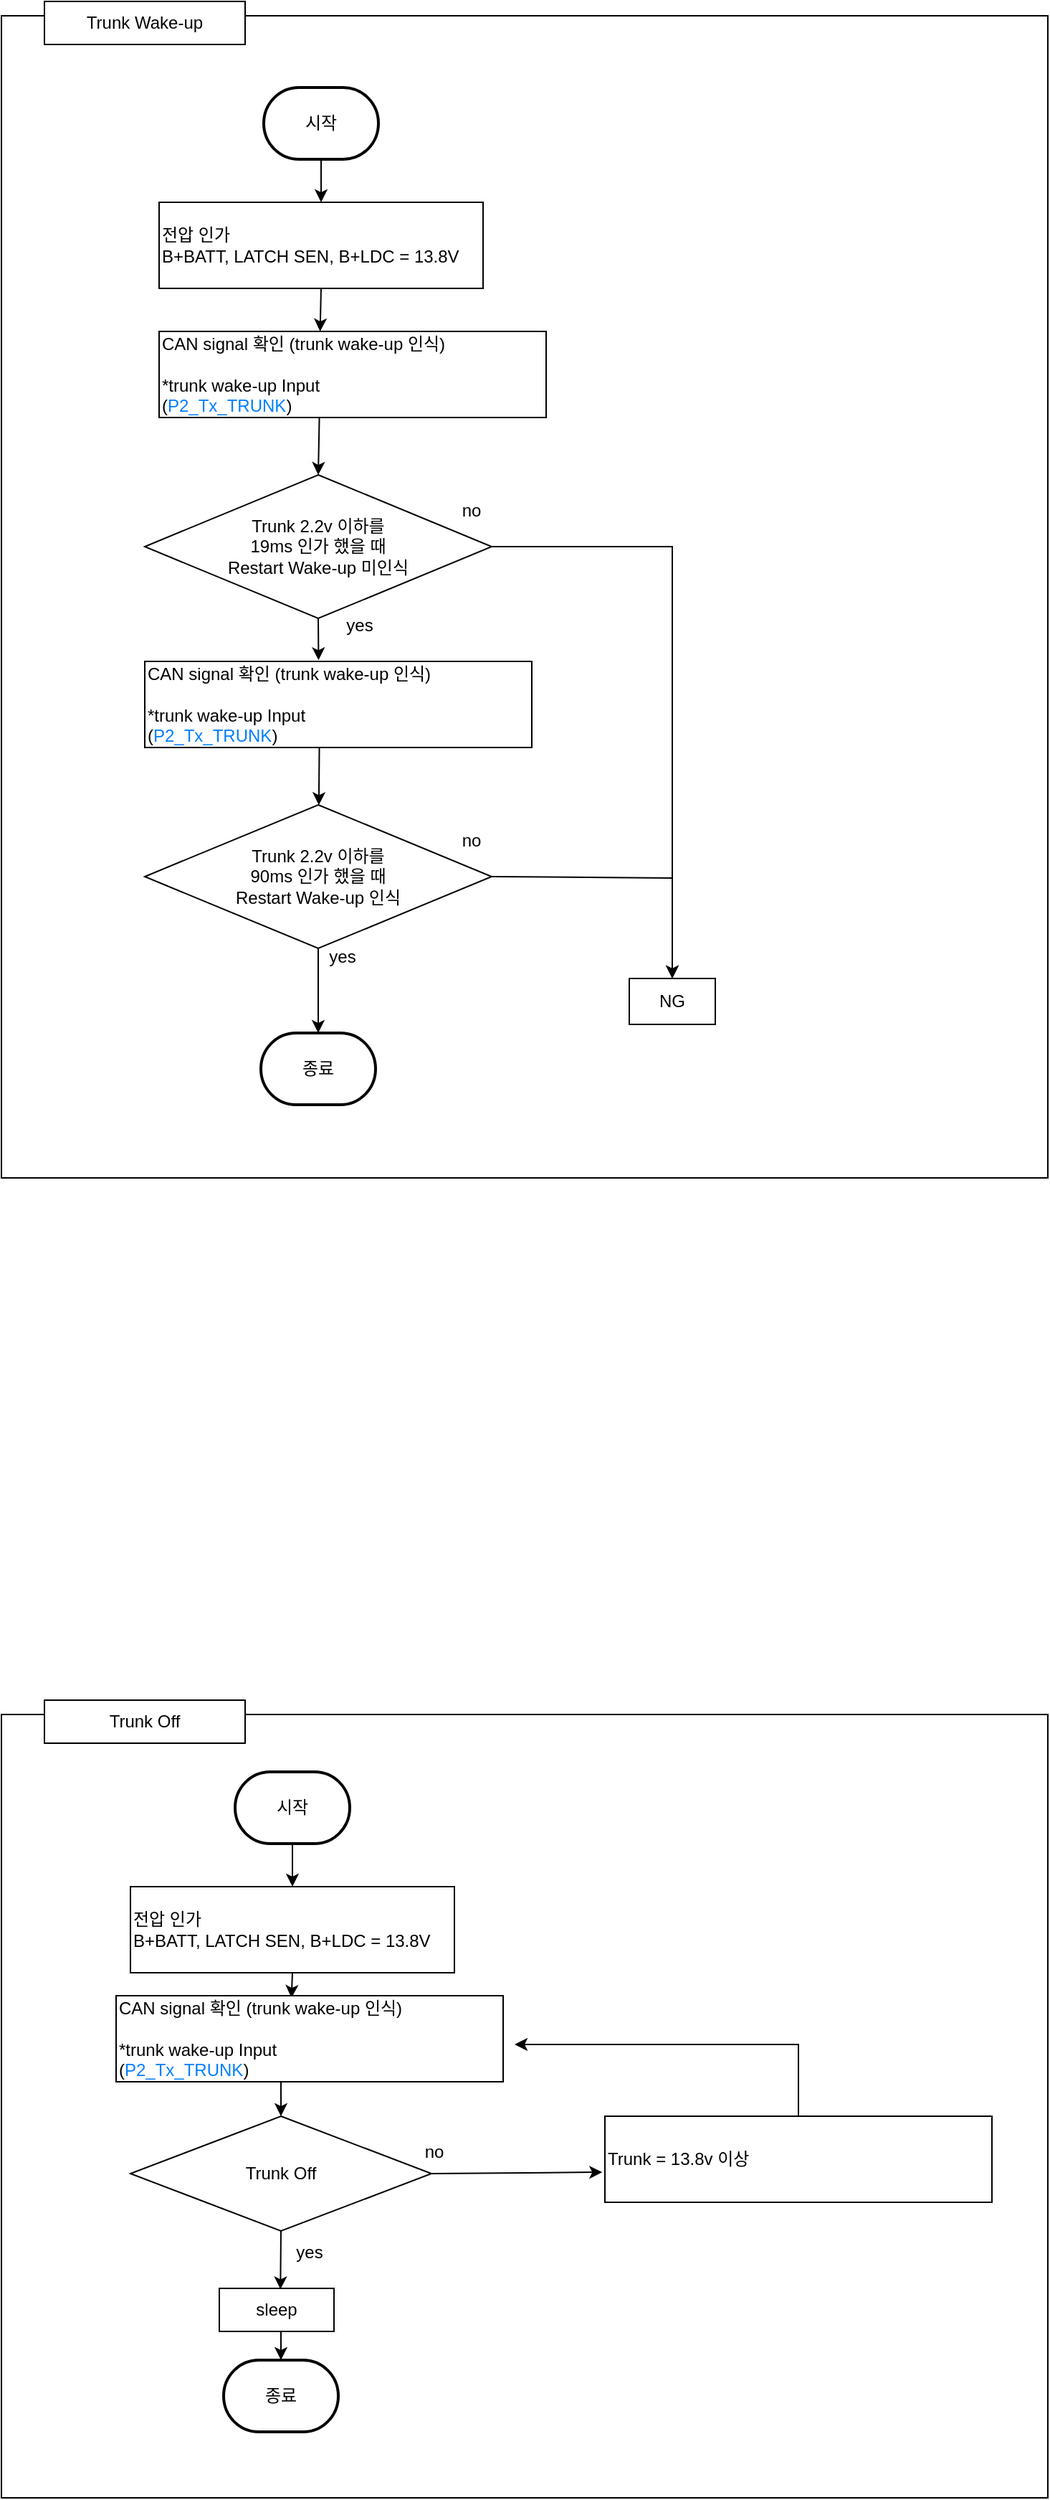 <mxfile version="22.1.21" type="github">
  <diagram name="페이지-1" id="obiBgoJhXo5aXb0GnERu">
    <mxGraphModel dx="1195" dy="750" grid="1" gridSize="10" guides="1" tooltips="1" connect="1" arrows="1" fold="1" page="1" pageScale="1" pageWidth="827" pageHeight="1169" math="0" shadow="0">
      <root>
        <mxCell id="0" />
        <mxCell id="1" parent="0" />
        <mxCell id="ZBejDf4waIo4YSwSh6Ry-65" value="" style="rounded=0;whiteSpace=wrap;html=1;" vertex="1" parent="1">
          <mxGeometry x="40" y="60" width="730" height="810" as="geometry" />
        </mxCell>
        <mxCell id="ZBejDf4waIo4YSwSh6Ry-66" value="시작" style="strokeWidth=2;html=1;shape=mxgraph.flowchart.terminator;whiteSpace=wrap;" vertex="1" parent="1">
          <mxGeometry x="223" y="110" width="80" height="50" as="geometry" />
        </mxCell>
        <mxCell id="ZBejDf4waIo4YSwSh6Ry-67" value="종료" style="strokeWidth=2;html=1;shape=mxgraph.flowchart.terminator;whiteSpace=wrap;" vertex="1" parent="1">
          <mxGeometry x="221" y="769" width="80" height="50" as="geometry" />
        </mxCell>
        <mxCell id="ZBejDf4waIo4YSwSh6Ry-68" value="전압 인가&lt;br&gt;B+BATT, LATCH SEN, B+LDC = 13.8V" style="rounded=0;whiteSpace=wrap;html=1;align=left;" vertex="1" parent="1">
          <mxGeometry x="150" y="190" width="226" height="60" as="geometry" />
        </mxCell>
        <mxCell id="ZBejDf4waIo4YSwSh6Ry-69" value="Trunk 2.2v 이하를&lt;br&gt;19ms 인가 했을 때 &lt;br&gt;Restart Wake-up 미인식" style="rhombus;whiteSpace=wrap;html=1;" vertex="1" parent="1">
          <mxGeometry x="140" y="380" width="242" height="100" as="geometry" />
        </mxCell>
        <mxCell id="ZBejDf4waIo4YSwSh6Ry-70" value="" style="endArrow=classic;html=1;rounded=0;entryX=0.5;entryY=0;entryDx=0;entryDy=0;exitX=0.414;exitY=1.005;exitDx=0;exitDy=0;exitPerimeter=0;" edge="1" parent="1" source="ZBejDf4waIo4YSwSh6Ry-100" target="ZBejDf4waIo4YSwSh6Ry-69">
          <mxGeometry width="50" height="50" relative="1" as="geometry">
            <mxPoint x="260" y="340" as="sourcePoint" />
            <mxPoint x="469" y="210" as="targetPoint" />
          </mxGeometry>
        </mxCell>
        <mxCell id="ZBejDf4waIo4YSwSh6Ry-71" value="" style="endArrow=classic;html=1;rounded=0;exitX=0.5;exitY=1;exitDx=0;exitDy=0;exitPerimeter=0;entryX=0.5;entryY=0;entryDx=0;entryDy=0;" edge="1" parent="1" source="ZBejDf4waIo4YSwSh6Ry-66" target="ZBejDf4waIo4YSwSh6Ry-68">
          <mxGeometry width="50" height="50" relative="1" as="geometry">
            <mxPoint x="-11" y="210" as="sourcePoint" />
            <mxPoint x="39" y="160" as="targetPoint" />
          </mxGeometry>
        </mxCell>
        <mxCell id="ZBejDf4waIo4YSwSh6Ry-72" value="" style="endArrow=classic;html=1;rounded=0;exitX=0.5;exitY=1;exitDx=0;exitDy=0;entryX=0.5;entryY=0;entryDx=0;entryDy=0;entryPerimeter=0;" edge="1" parent="1" target="ZBejDf4waIo4YSwSh6Ry-67">
          <mxGeometry width="50" height="50" relative="1" as="geometry">
            <mxPoint x="261" y="710" as="sourcePoint" />
            <mxPoint x="47" y="660" as="targetPoint" />
          </mxGeometry>
        </mxCell>
        <mxCell id="ZBejDf4waIo4YSwSh6Ry-73" value="Trunk Wake-up" style="rounded=0;whiteSpace=wrap;html=1;" vertex="1" parent="1">
          <mxGeometry x="70" y="50" width="140" height="30" as="geometry" />
        </mxCell>
        <mxCell id="ZBejDf4waIo4YSwSh6Ry-74" value="" style="rounded=0;whiteSpace=wrap;html=1;" vertex="1" parent="1">
          <mxGeometry x="40" y="1244" width="730" height="546" as="geometry" />
        </mxCell>
        <mxCell id="ZBejDf4waIo4YSwSh6Ry-75" value="시작" style="strokeWidth=2;html=1;shape=mxgraph.flowchart.terminator;whiteSpace=wrap;" vertex="1" parent="1">
          <mxGeometry x="203" y="1284" width="80" height="50" as="geometry" />
        </mxCell>
        <mxCell id="ZBejDf4waIo4YSwSh6Ry-76" value="종료" style="strokeWidth=2;html=1;shape=mxgraph.flowchart.terminator;whiteSpace=wrap;" vertex="1" parent="1">
          <mxGeometry x="195" y="1694" width="80" height="50" as="geometry" />
        </mxCell>
        <mxCell id="ZBejDf4waIo4YSwSh6Ry-77" value="전압 인가&lt;br&gt;B+BATT, LATCH SEN, B+LDC = 13.8V" style="rounded=0;whiteSpace=wrap;html=1;align=left;" vertex="1" parent="1">
          <mxGeometry x="130" y="1364" width="226" height="60" as="geometry" />
        </mxCell>
        <mxCell id="ZBejDf4waIo4YSwSh6Ry-78" value="Trunk&amp;nbsp;Off" style="rhombus;whiteSpace=wrap;html=1;" vertex="1" parent="1">
          <mxGeometry x="130" y="1524" width="210" height="80" as="geometry" />
        </mxCell>
        <mxCell id="ZBejDf4waIo4YSwSh6Ry-79" value="" style="endArrow=classic;html=1;rounded=0;exitX=0.5;exitY=1;exitDx=0;exitDy=0;entryX=0.5;entryY=0;entryDx=0;entryDy=0;" edge="1" parent="1" target="ZBejDf4waIo4YSwSh6Ry-78">
          <mxGeometry width="50" height="50" relative="1" as="geometry">
            <mxPoint x="235" y="1484" as="sourcePoint" />
            <mxPoint x="441" y="1444" as="targetPoint" />
          </mxGeometry>
        </mxCell>
        <mxCell id="ZBejDf4waIo4YSwSh6Ry-80" value="" style="endArrow=classic;html=1;rounded=0;exitX=0.5;exitY=1;exitDx=0;exitDy=0;exitPerimeter=0;entryX=0.5;entryY=0;entryDx=0;entryDy=0;" edge="1" parent="1" source="ZBejDf4waIo4YSwSh6Ry-75" target="ZBejDf4waIo4YSwSh6Ry-77">
          <mxGeometry width="50" height="50" relative="1" as="geometry">
            <mxPoint x="-31" y="1384" as="sourcePoint" />
            <mxPoint x="19" y="1334" as="targetPoint" />
          </mxGeometry>
        </mxCell>
        <mxCell id="ZBejDf4waIo4YSwSh6Ry-81" value="" style="endArrow=classic;html=1;rounded=0;exitX=0.5;exitY=1;exitDx=0;exitDy=0;entryX=0.5;entryY=0;entryDx=0;entryDy=0;entryPerimeter=0;" edge="1" parent="1" target="ZBejDf4waIo4YSwSh6Ry-76">
          <mxGeometry width="50" height="50" relative="1" as="geometry">
            <mxPoint x="235" y="1674" as="sourcePoint" />
            <mxPoint x="21" y="1624" as="targetPoint" />
          </mxGeometry>
        </mxCell>
        <mxCell id="ZBejDf4waIo4YSwSh6Ry-82" value="Trunk = 13.8v 이상" style="rounded=0;whiteSpace=wrap;html=1;align=left;" vertex="1" parent="1">
          <mxGeometry x="461" y="1524" width="270" height="60" as="geometry" />
        </mxCell>
        <mxCell id="ZBejDf4waIo4YSwSh6Ry-83" value="" style="endArrow=classic;html=1;rounded=0;exitX=1;exitY=0.5;exitDx=0;exitDy=0;entryX=-0.007;entryY=0.65;entryDx=0;entryDy=0;entryPerimeter=0;" edge="1" parent="1" source="ZBejDf4waIo4YSwSh6Ry-78" target="ZBejDf4waIo4YSwSh6Ry-82">
          <mxGeometry width="50" height="50" relative="1" as="geometry">
            <mxPoint x="471" y="1494" as="sourcePoint" />
            <mxPoint x="521" y="1444" as="targetPoint" />
          </mxGeometry>
        </mxCell>
        <mxCell id="ZBejDf4waIo4YSwSh6Ry-84" value="Trunk&amp;nbsp;Off" style="rounded=0;whiteSpace=wrap;html=1;" vertex="1" parent="1">
          <mxGeometry x="70" y="1234" width="140" height="30" as="geometry" />
        </mxCell>
        <mxCell id="ZBejDf4waIo4YSwSh6Ry-85" value="sleep" style="rounded=0;whiteSpace=wrap;html=1;align=center;" vertex="1" parent="1">
          <mxGeometry x="192" y="1644" width="80" height="30" as="geometry" />
        </mxCell>
        <mxCell id="ZBejDf4waIo4YSwSh6Ry-86" value="" style="endArrow=classic;html=1;rounded=0;exitX=0.5;exitY=1;exitDx=0;exitDy=0;entryX=0.533;entryY=0.022;entryDx=0;entryDy=0;entryPerimeter=0;" edge="1" parent="1" source="ZBejDf4waIo4YSwSh6Ry-78" target="ZBejDf4waIo4YSwSh6Ry-85">
          <mxGeometry width="50" height="50" relative="1" as="geometry">
            <mxPoint x="32" y="1624" as="sourcePoint" />
            <mxPoint x="82" y="1574" as="targetPoint" />
          </mxGeometry>
        </mxCell>
        <mxCell id="ZBejDf4waIo4YSwSh6Ry-87" value="yes" style="text;html=1;strokeColor=none;fillColor=none;align=center;verticalAlign=middle;whiteSpace=wrap;rounded=0;" vertex="1" parent="1">
          <mxGeometry x="248" y="701" width="60" height="30" as="geometry" />
        </mxCell>
        <mxCell id="ZBejDf4waIo4YSwSh6Ry-88" value="yes" style="text;html=1;strokeColor=none;fillColor=none;align=center;verticalAlign=middle;whiteSpace=wrap;rounded=0;" vertex="1" parent="1">
          <mxGeometry x="225" y="1604" width="60" height="30" as="geometry" />
        </mxCell>
        <mxCell id="ZBejDf4waIo4YSwSh6Ry-89" value="no" style="text;html=1;strokeColor=none;fillColor=none;align=center;verticalAlign=middle;whiteSpace=wrap;rounded=0;" vertex="1" parent="1">
          <mxGeometry x="338" y="390" width="60" height="30" as="geometry" />
        </mxCell>
        <mxCell id="ZBejDf4waIo4YSwSh6Ry-90" value="no" style="text;html=1;strokeColor=none;fillColor=none;align=center;verticalAlign=middle;whiteSpace=wrap;rounded=0;" vertex="1" parent="1">
          <mxGeometry x="312" y="1534" width="60" height="30" as="geometry" />
        </mxCell>
        <mxCell id="ZBejDf4waIo4YSwSh6Ry-91" value="Trunk 2.2v 이하를&lt;br&gt;90ms 인가 했을 때 &lt;br&gt;Restart Wake-up 인식" style="rhombus;whiteSpace=wrap;html=1;" vertex="1" parent="1">
          <mxGeometry x="140" y="610" width="242" height="100" as="geometry" />
        </mxCell>
        <mxCell id="ZBejDf4waIo4YSwSh6Ry-92" value="no" style="text;html=1;strokeColor=none;fillColor=none;align=center;verticalAlign=middle;whiteSpace=wrap;rounded=0;" vertex="1" parent="1">
          <mxGeometry x="338" y="620" width="60" height="30" as="geometry" />
        </mxCell>
        <mxCell id="ZBejDf4waIo4YSwSh6Ry-93" value="" style="endArrow=classic;html=1;rounded=0;exitX=0.451;exitY=0.995;exitDx=0;exitDy=0;exitPerimeter=0;" edge="1" parent="1" source="ZBejDf4waIo4YSwSh6Ry-103" target="ZBejDf4waIo4YSwSh6Ry-91">
          <mxGeometry width="50" height="50" relative="1" as="geometry">
            <mxPoint x="260.3" y="568.62" as="sourcePoint" />
            <mxPoint x="-12" y="359" as="targetPoint" />
          </mxGeometry>
        </mxCell>
        <mxCell id="ZBejDf4waIo4YSwSh6Ry-94" value="NG" style="rounded=0;whiteSpace=wrap;html=1;align=center;" vertex="1" parent="1">
          <mxGeometry x="478" y="731" width="60" height="32" as="geometry" />
        </mxCell>
        <mxCell id="ZBejDf4waIo4YSwSh6Ry-95" value="yes" style="text;html=1;strokeColor=none;fillColor=none;align=center;verticalAlign=middle;whiteSpace=wrap;rounded=0;" vertex="1" parent="1">
          <mxGeometry x="260" y="470" width="60" height="30" as="geometry" />
        </mxCell>
        <mxCell id="ZBejDf4waIo4YSwSh6Ry-96" value="" style="endArrow=classic;html=1;rounded=0;exitX=1;exitY=0.5;exitDx=0;exitDy=0;entryX=0.5;entryY=0;entryDx=0;entryDy=0;" edge="1" parent="1" source="ZBejDf4waIo4YSwSh6Ry-69" target="ZBejDf4waIo4YSwSh6Ry-94">
          <mxGeometry width="50" height="50" relative="1" as="geometry">
            <mxPoint x="498" y="410" as="sourcePoint" />
            <mxPoint x="548" y="360" as="targetPoint" />
            <Array as="points">
              <mxPoint x="508" y="430" />
            </Array>
          </mxGeometry>
        </mxCell>
        <mxCell id="ZBejDf4waIo4YSwSh6Ry-97" value="" style="endArrow=classic;html=1;rounded=0;exitX=1;exitY=0.5;exitDx=0;exitDy=0;" edge="1" parent="1" source="ZBejDf4waIo4YSwSh6Ry-91">
          <mxGeometry width="50" height="50" relative="1" as="geometry">
            <mxPoint x="468" y="501" as="sourcePoint" />
            <mxPoint x="508" y="731" as="targetPoint" />
            <Array as="points">
              <mxPoint x="508" y="661" />
            </Array>
          </mxGeometry>
        </mxCell>
        <mxCell id="ZBejDf4waIo4YSwSh6Ry-98" value="" style="endArrow=classic;html=1;rounded=0;exitX=0.5;exitY=0;exitDx=0;exitDy=0;" edge="1" parent="1" source="ZBejDf4waIo4YSwSh6Ry-82">
          <mxGeometry width="50" height="50" relative="1" as="geometry">
            <mxPoint x="596" y="1524" as="sourcePoint" />
            <mxPoint x="398" y="1474" as="targetPoint" />
            <Array as="points">
              <mxPoint x="596" y="1474" />
            </Array>
          </mxGeometry>
        </mxCell>
        <mxCell id="ZBejDf4waIo4YSwSh6Ry-99" value="" style="endArrow=classic;html=1;rounded=0;exitX=0.5;exitY=1;exitDx=0;exitDy=0;entryX=0.453;entryY=0.025;entryDx=0;entryDy=0;entryPerimeter=0;" edge="1" parent="1" source="ZBejDf4waIo4YSwSh6Ry-77" target="ZBejDf4waIo4YSwSh6Ry-104">
          <mxGeometry width="50" height="50" relative="1" as="geometry">
            <mxPoint x="460" y="1434" as="sourcePoint" />
            <mxPoint x="243.56" y="1443.7" as="targetPoint" />
          </mxGeometry>
        </mxCell>
        <mxCell id="ZBejDf4waIo4YSwSh6Ry-100" value="CAN signal 확인 (trunk wake-up 인식)&lt;br style=&quot;border-color: var(--border-color);&quot;&gt;&lt;br style=&quot;border-color: var(--border-color);&quot;&gt;*trunk wake-up&amp;nbsp;Input&amp;nbsp;&lt;br style=&quot;border-color: var(--border-color);&quot;&gt;(&lt;font style=&quot;border-color: var(--border-color);&quot; color=&quot;#007fff&quot;&gt;P2_Tx_TRUNK&lt;/font&gt;)" style="rounded=0;whiteSpace=wrap;html=1;align=left;" vertex="1" parent="1">
          <mxGeometry x="150" y="280" width="270" height="60" as="geometry" />
        </mxCell>
        <mxCell id="ZBejDf4waIo4YSwSh6Ry-101" value="" style="endArrow=classic;html=1;rounded=0;exitX=0.5;exitY=1;exitDx=0;exitDy=0;entryX=0.416;entryY=0;entryDx=0;entryDy=0;entryPerimeter=0;" edge="1" parent="1" source="ZBejDf4waIo4YSwSh6Ry-68" target="ZBejDf4waIo4YSwSh6Ry-100">
          <mxGeometry width="50" height="50" relative="1" as="geometry">
            <mxPoint x="450" y="260" as="sourcePoint" />
            <mxPoint x="500" y="210" as="targetPoint" />
          </mxGeometry>
        </mxCell>
        <mxCell id="ZBejDf4waIo4YSwSh6Ry-102" value="" style="endArrow=classic;html=1;rounded=0;exitX=0.5;exitY=1;exitDx=0;exitDy=0;entryX=0.449;entryY=-0.014;entryDx=0;entryDy=0;entryPerimeter=0;" edge="1" parent="1" source="ZBejDf4waIo4YSwSh6Ry-69" target="ZBejDf4waIo4YSwSh6Ry-103">
          <mxGeometry width="50" height="50" relative="1" as="geometry">
            <mxPoint x="420" y="500" as="sourcePoint" />
            <mxPoint x="260.3" y="511.98" as="targetPoint" />
          </mxGeometry>
        </mxCell>
        <mxCell id="ZBejDf4waIo4YSwSh6Ry-103" value="CAN signal 확인 (trunk wake-up 인식)&lt;br style=&quot;border-color: var(--border-color);&quot;&gt;&lt;br style=&quot;border-color: var(--border-color);&quot;&gt;*trunk wake-up&amp;nbsp;Input&amp;nbsp;&lt;br style=&quot;border-color: var(--border-color);&quot;&gt;(&lt;font style=&quot;border-color: var(--border-color);&quot; color=&quot;#007fff&quot;&gt;P2_Tx_TRUNK&lt;/font&gt;)" style="rounded=0;whiteSpace=wrap;html=1;align=left;" vertex="1" parent="1">
          <mxGeometry x="140" y="510" width="270" height="60" as="geometry" />
        </mxCell>
        <mxCell id="ZBejDf4waIo4YSwSh6Ry-104" value="CAN signal 확인 (trunk wake-up 인식)&lt;br&gt;&lt;br&gt;*trunk wake-up&amp;nbsp;Input&amp;nbsp;&lt;br&gt;(&lt;font color=&quot;#007fff&quot;&gt;P2_Tx_TRUNK&lt;/font&gt;)" style="rounded=0;whiteSpace=wrap;html=1;align=left;" vertex="1" parent="1">
          <mxGeometry x="120" y="1440" width="270" height="60" as="geometry" />
        </mxCell>
      </root>
    </mxGraphModel>
  </diagram>
</mxfile>
